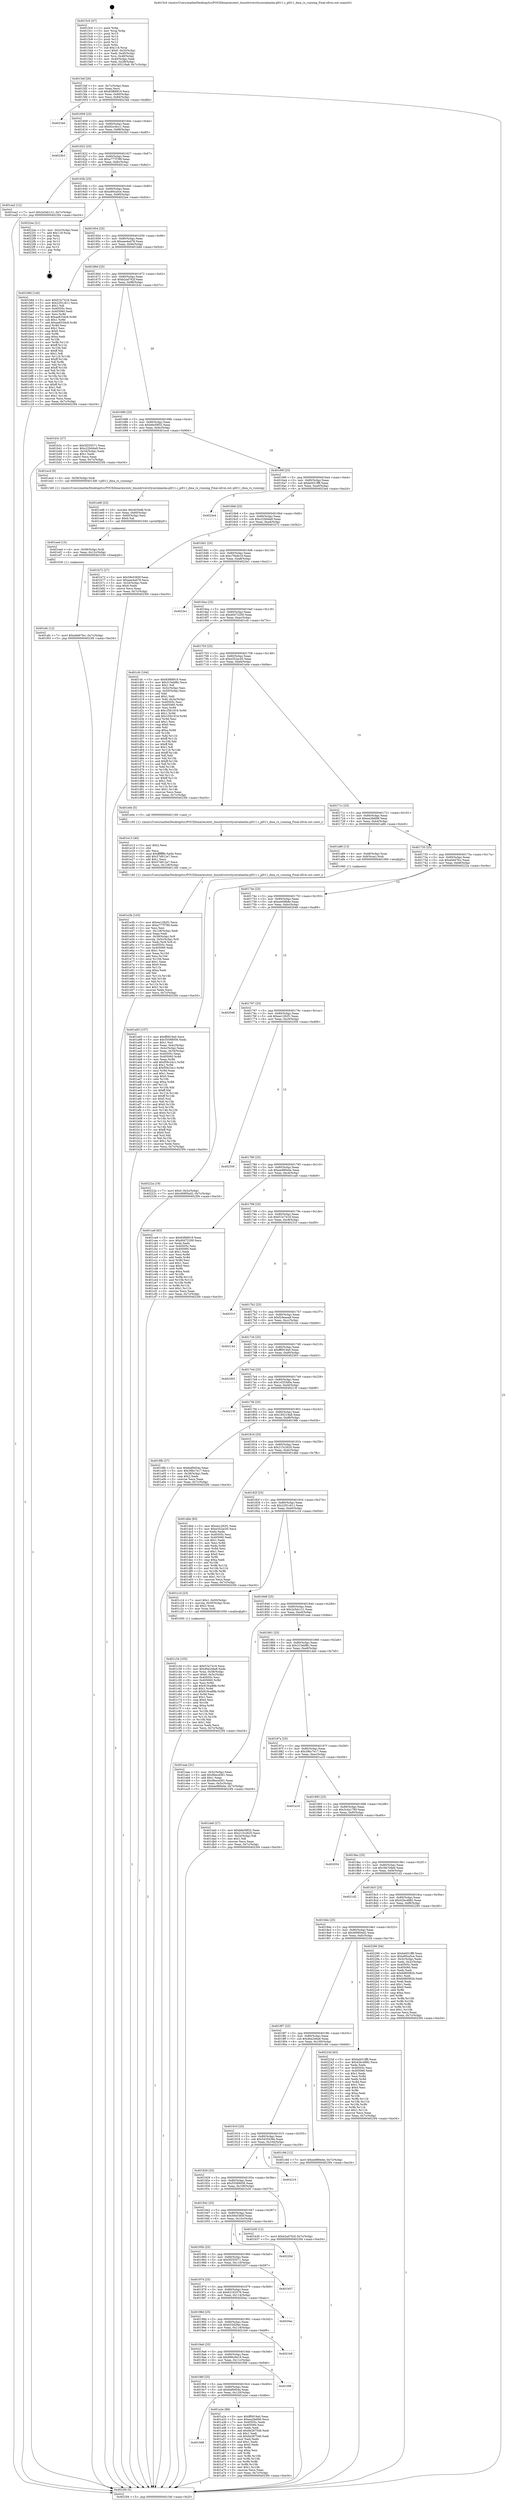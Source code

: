 digraph "0x4015c0" {
  label = "0x4015c0 (/mnt/c/Users/mathe/Desktop/tcc/POCII/binaries/extr_linuxdriversttyserialamba-pl011.c_pl011_dma_rx_running_Final-ollvm.out::main(0))"
  labelloc = "t"
  node[shape=record]

  Entry [label="",width=0.3,height=0.3,shape=circle,fillcolor=black,style=filled]
  "0x4015ef" [label="{
     0x4015ef [26]\l
     | [instrs]\l
     &nbsp;&nbsp;0x4015ef \<+3\>: mov -0x7c(%rbp),%eax\l
     &nbsp;&nbsp;0x4015f2 \<+2\>: mov %eax,%ecx\l
     &nbsp;&nbsp;0x4015f4 \<+6\>: sub $0x83f68919,%ecx\l
     &nbsp;&nbsp;0x4015fa \<+3\>: mov %eax,-0x80(%rbp)\l
     &nbsp;&nbsp;0x4015fd \<+6\>: mov %ecx,-0x84(%rbp)\l
     &nbsp;&nbsp;0x401603 \<+6\>: je 000000000040234d \<main+0xd8d\>\l
  }"]
  "0x40234d" [label="{
     0x40234d\l
  }", style=dashed]
  "0x401609" [label="{
     0x401609 [25]\l
     | [instrs]\l
     &nbsp;&nbsp;0x401609 \<+5\>: jmp 000000000040160e \<main+0x4e\>\l
     &nbsp;&nbsp;0x40160e \<+3\>: mov -0x80(%rbp),%eax\l
     &nbsp;&nbsp;0x401611 \<+5\>: sub $0x92cc6cc1,%eax\l
     &nbsp;&nbsp;0x401616 \<+6\>: mov %eax,-0x88(%rbp)\l
     &nbsp;&nbsp;0x40161c \<+6\>: je 00000000004023b3 \<main+0xdf3\>\l
  }"]
  Exit [label="",width=0.3,height=0.3,shape=circle,fillcolor=black,style=filled,peripheries=2]
  "0x4023b3" [label="{
     0x4023b3\l
  }", style=dashed]
  "0x401622" [label="{
     0x401622 [25]\l
     | [instrs]\l
     &nbsp;&nbsp;0x401622 \<+5\>: jmp 0000000000401627 \<main+0x67\>\l
     &nbsp;&nbsp;0x401627 \<+3\>: mov -0x80(%rbp),%eax\l
     &nbsp;&nbsp;0x40162a \<+5\>: sub $0xa777f789,%eax\l
     &nbsp;&nbsp;0x40162f \<+6\>: mov %eax,-0x8c(%rbp)\l
     &nbsp;&nbsp;0x401635 \<+6\>: je 0000000000401ea2 \<main+0x8e2\>\l
  }"]
  "0x401efc" [label="{
     0x401efc [12]\l
     | [instrs]\l
     &nbsp;&nbsp;0x401efc \<+7\>: movl $0xebb67fcc,-0x7c(%rbp)\l
     &nbsp;&nbsp;0x401f03 \<+5\>: jmp 00000000004023f4 \<main+0xe34\>\l
  }"]
  "0x401ea2" [label="{
     0x401ea2 [12]\l
     | [instrs]\l
     &nbsp;&nbsp;0x401ea2 \<+7\>: movl $0x2e5dc121,-0x7c(%rbp)\l
     &nbsp;&nbsp;0x401ea9 \<+5\>: jmp 00000000004023f4 \<main+0xe34\>\l
  }"]
  "0x40163b" [label="{
     0x40163b [25]\l
     | [instrs]\l
     &nbsp;&nbsp;0x40163b \<+5\>: jmp 0000000000401640 \<main+0x80\>\l
     &nbsp;&nbsp;0x401640 \<+3\>: mov -0x80(%rbp),%eax\l
     &nbsp;&nbsp;0x401643 \<+5\>: sub $0xa90ca5ce,%eax\l
     &nbsp;&nbsp;0x401648 \<+6\>: mov %eax,-0x90(%rbp)\l
     &nbsp;&nbsp;0x40164e \<+6\>: je 00000000004022ee \<main+0xd2e\>\l
  }"]
  "0x401eed" [label="{
     0x401eed [15]\l
     | [instrs]\l
     &nbsp;&nbsp;0x401eed \<+4\>: mov -0x58(%rbp),%rdi\l
     &nbsp;&nbsp;0x401ef1 \<+6\>: mov %eax,-0x12c(%rbp)\l
     &nbsp;&nbsp;0x401ef7 \<+5\>: call 0000000000401030 \<free@plt\>\l
     | [calls]\l
     &nbsp;&nbsp;0x401030 \{1\} (unknown)\l
  }"]
  "0x4022ee" [label="{
     0x4022ee [21]\l
     | [instrs]\l
     &nbsp;&nbsp;0x4022ee \<+3\>: mov -0x2c(%rbp),%eax\l
     &nbsp;&nbsp;0x4022f1 \<+7\>: add $0x118,%rsp\l
     &nbsp;&nbsp;0x4022f8 \<+1\>: pop %rbx\l
     &nbsp;&nbsp;0x4022f9 \<+2\>: pop %r12\l
     &nbsp;&nbsp;0x4022fb \<+2\>: pop %r13\l
     &nbsp;&nbsp;0x4022fd \<+2\>: pop %r14\l
     &nbsp;&nbsp;0x4022ff \<+2\>: pop %r15\l
     &nbsp;&nbsp;0x402301 \<+1\>: pop %rbp\l
     &nbsp;&nbsp;0x402302 \<+1\>: ret\l
  }"]
  "0x401654" [label="{
     0x401654 [25]\l
     | [instrs]\l
     &nbsp;&nbsp;0x401654 \<+5\>: jmp 0000000000401659 \<main+0x99\>\l
     &nbsp;&nbsp;0x401659 \<+3\>: mov -0x80(%rbp),%eax\l
     &nbsp;&nbsp;0x40165c \<+5\>: sub $0xaee4ed78,%eax\l
     &nbsp;&nbsp;0x401661 \<+6\>: mov %eax,-0x94(%rbp)\l
     &nbsp;&nbsp;0x401667 \<+6\>: je 0000000000401b8d \<main+0x5cd\>\l
  }"]
  "0x401ed6" [label="{
     0x401ed6 [23]\l
     | [instrs]\l
     &nbsp;&nbsp;0x401ed6 \<+10\>: movabs $0x4030d6,%rdi\l
     &nbsp;&nbsp;0x401ee0 \<+3\>: mov %eax,-0x60(%rbp)\l
     &nbsp;&nbsp;0x401ee3 \<+3\>: mov -0x60(%rbp),%esi\l
     &nbsp;&nbsp;0x401ee6 \<+2\>: mov $0x0,%al\l
     &nbsp;&nbsp;0x401ee8 \<+5\>: call 0000000000401040 \<printf@plt\>\l
     | [calls]\l
     &nbsp;&nbsp;0x401040 \{1\} (unknown)\l
  }"]
  "0x401b8d" [label="{
     0x401b8d [144]\l
     | [instrs]\l
     &nbsp;&nbsp;0x401b8d \<+5\>: mov $0xf15c7418,%eax\l
     &nbsp;&nbsp;0x401b92 \<+5\>: mov $0x2291c611,%ecx\l
     &nbsp;&nbsp;0x401b97 \<+2\>: mov $0x1,%dl\l
     &nbsp;&nbsp;0x401b99 \<+7\>: mov 0x40505c,%esi\l
     &nbsp;&nbsp;0x401ba0 \<+7\>: mov 0x405060,%edi\l
     &nbsp;&nbsp;0x401ba7 \<+3\>: mov %esi,%r8d\l
     &nbsp;&nbsp;0x401baa \<+7\>: sub $0xae833dc8,%r8d\l
     &nbsp;&nbsp;0x401bb1 \<+4\>: sub $0x1,%r8d\l
     &nbsp;&nbsp;0x401bb5 \<+7\>: add $0xae833dc8,%r8d\l
     &nbsp;&nbsp;0x401bbc \<+4\>: imul %r8d,%esi\l
     &nbsp;&nbsp;0x401bc0 \<+3\>: and $0x1,%esi\l
     &nbsp;&nbsp;0x401bc3 \<+3\>: cmp $0x0,%esi\l
     &nbsp;&nbsp;0x401bc6 \<+4\>: sete %r9b\l
     &nbsp;&nbsp;0x401bca \<+3\>: cmp $0xa,%edi\l
     &nbsp;&nbsp;0x401bcd \<+4\>: setl %r10b\l
     &nbsp;&nbsp;0x401bd1 \<+3\>: mov %r9b,%r11b\l
     &nbsp;&nbsp;0x401bd4 \<+4\>: xor $0xff,%r11b\l
     &nbsp;&nbsp;0x401bd8 \<+3\>: mov %r10b,%bl\l
     &nbsp;&nbsp;0x401bdb \<+3\>: xor $0xff,%bl\l
     &nbsp;&nbsp;0x401bde \<+3\>: xor $0x1,%dl\l
     &nbsp;&nbsp;0x401be1 \<+3\>: mov %r11b,%r14b\l
     &nbsp;&nbsp;0x401be4 \<+4\>: and $0xff,%r14b\l
     &nbsp;&nbsp;0x401be8 \<+3\>: and %dl,%r9b\l
     &nbsp;&nbsp;0x401beb \<+3\>: mov %bl,%r15b\l
     &nbsp;&nbsp;0x401bee \<+4\>: and $0xff,%r15b\l
     &nbsp;&nbsp;0x401bf2 \<+3\>: and %dl,%r10b\l
     &nbsp;&nbsp;0x401bf5 \<+3\>: or %r9b,%r14b\l
     &nbsp;&nbsp;0x401bf8 \<+3\>: or %r10b,%r15b\l
     &nbsp;&nbsp;0x401bfb \<+3\>: xor %r15b,%r14b\l
     &nbsp;&nbsp;0x401bfe \<+3\>: or %bl,%r11b\l
     &nbsp;&nbsp;0x401c01 \<+4\>: xor $0xff,%r11b\l
     &nbsp;&nbsp;0x401c05 \<+3\>: or $0x1,%dl\l
     &nbsp;&nbsp;0x401c08 \<+3\>: and %dl,%r11b\l
     &nbsp;&nbsp;0x401c0b \<+3\>: or %r11b,%r14b\l
     &nbsp;&nbsp;0x401c0e \<+4\>: test $0x1,%r14b\l
     &nbsp;&nbsp;0x401c12 \<+3\>: cmovne %ecx,%eax\l
     &nbsp;&nbsp;0x401c15 \<+3\>: mov %eax,-0x7c(%rbp)\l
     &nbsp;&nbsp;0x401c18 \<+5\>: jmp 00000000004023f4 \<main+0xe34\>\l
  }"]
  "0x40166d" [label="{
     0x40166d [25]\l
     | [instrs]\l
     &nbsp;&nbsp;0x40166d \<+5\>: jmp 0000000000401672 \<main+0xb2\>\l
     &nbsp;&nbsp;0x401672 \<+3\>: mov -0x80(%rbp),%eax\l
     &nbsp;&nbsp;0x401675 \<+5\>: sub $0xb2ad762f,%eax\l
     &nbsp;&nbsp;0x40167a \<+6\>: mov %eax,-0x98(%rbp)\l
     &nbsp;&nbsp;0x401680 \<+6\>: je 0000000000401b3c \<main+0x57c\>\l
  }"]
  "0x401e3b" [label="{
     0x401e3b [103]\l
     | [instrs]\l
     &nbsp;&nbsp;0x401e3b \<+5\>: mov $0xee1282f1,%ecx\l
     &nbsp;&nbsp;0x401e40 \<+5\>: mov $0xa777f789,%edx\l
     &nbsp;&nbsp;0x401e45 \<+2\>: xor %esi,%esi\l
     &nbsp;&nbsp;0x401e47 \<+6\>: mov -0x128(%rbp),%edi\l
     &nbsp;&nbsp;0x401e4d \<+3\>: imul %eax,%edi\l
     &nbsp;&nbsp;0x401e50 \<+4\>: mov -0x58(%rbp),%r8\l
     &nbsp;&nbsp;0x401e54 \<+4\>: movslq -0x5c(%rbp),%r9\l
     &nbsp;&nbsp;0x401e58 \<+4\>: mov %edi,(%r8,%r9,4)\l
     &nbsp;&nbsp;0x401e5c \<+7\>: mov 0x40505c,%eax\l
     &nbsp;&nbsp;0x401e63 \<+7\>: mov 0x405060,%edi\l
     &nbsp;&nbsp;0x401e6a \<+3\>: sub $0x1,%esi\l
     &nbsp;&nbsp;0x401e6d \<+3\>: mov %eax,%r10d\l
     &nbsp;&nbsp;0x401e70 \<+3\>: add %esi,%r10d\l
     &nbsp;&nbsp;0x401e73 \<+4\>: imul %r10d,%eax\l
     &nbsp;&nbsp;0x401e77 \<+3\>: and $0x1,%eax\l
     &nbsp;&nbsp;0x401e7a \<+3\>: cmp $0x0,%eax\l
     &nbsp;&nbsp;0x401e7d \<+4\>: sete %r11b\l
     &nbsp;&nbsp;0x401e81 \<+3\>: cmp $0xa,%edi\l
     &nbsp;&nbsp;0x401e84 \<+3\>: setl %bl\l
     &nbsp;&nbsp;0x401e87 \<+3\>: mov %r11b,%r14b\l
     &nbsp;&nbsp;0x401e8a \<+3\>: and %bl,%r14b\l
     &nbsp;&nbsp;0x401e8d \<+3\>: xor %bl,%r11b\l
     &nbsp;&nbsp;0x401e90 \<+3\>: or %r11b,%r14b\l
     &nbsp;&nbsp;0x401e93 \<+4\>: test $0x1,%r14b\l
     &nbsp;&nbsp;0x401e97 \<+3\>: cmovne %edx,%ecx\l
     &nbsp;&nbsp;0x401e9a \<+3\>: mov %ecx,-0x7c(%rbp)\l
     &nbsp;&nbsp;0x401e9d \<+5\>: jmp 00000000004023f4 \<main+0xe34\>\l
  }"]
  "0x401b3c" [label="{
     0x401b3c [27]\l
     | [instrs]\l
     &nbsp;&nbsp;0x401b3c \<+5\>: mov $0x5f255571,%eax\l
     &nbsp;&nbsp;0x401b41 \<+5\>: mov $0xc22b0da9,%ecx\l
     &nbsp;&nbsp;0x401b46 \<+3\>: mov -0x34(%rbp),%edx\l
     &nbsp;&nbsp;0x401b49 \<+3\>: cmp $0x1,%edx\l
     &nbsp;&nbsp;0x401b4c \<+3\>: cmovl %ecx,%eax\l
     &nbsp;&nbsp;0x401b4f \<+3\>: mov %eax,-0x7c(%rbp)\l
     &nbsp;&nbsp;0x401b52 \<+5\>: jmp 00000000004023f4 \<main+0xe34\>\l
  }"]
  "0x401686" [label="{
     0x401686 [25]\l
     | [instrs]\l
     &nbsp;&nbsp;0x401686 \<+5\>: jmp 000000000040168b \<main+0xcb\>\l
     &nbsp;&nbsp;0x40168b \<+3\>: mov -0x80(%rbp),%eax\l
     &nbsp;&nbsp;0x40168e \<+5\>: sub $0xb6e59f32,%eax\l
     &nbsp;&nbsp;0x401693 \<+6\>: mov %eax,-0x9c(%rbp)\l
     &nbsp;&nbsp;0x401699 \<+6\>: je 0000000000401ecd \<main+0x90d\>\l
  }"]
  "0x401e13" [label="{
     0x401e13 [40]\l
     | [instrs]\l
     &nbsp;&nbsp;0x401e13 \<+5\>: mov $0x2,%ecx\l
     &nbsp;&nbsp;0x401e18 \<+1\>: cltd\l
     &nbsp;&nbsp;0x401e19 \<+2\>: idiv %ecx\l
     &nbsp;&nbsp;0x401e1b \<+6\>: imul $0xfffffffe,%edx,%ecx\l
     &nbsp;&nbsp;0x401e21 \<+6\>: add $0x57d912e7,%ecx\l
     &nbsp;&nbsp;0x401e27 \<+3\>: add $0x1,%ecx\l
     &nbsp;&nbsp;0x401e2a \<+6\>: sub $0x57d912e7,%ecx\l
     &nbsp;&nbsp;0x401e30 \<+6\>: mov %ecx,-0x128(%rbp)\l
     &nbsp;&nbsp;0x401e36 \<+5\>: call 0000000000401160 \<next_i\>\l
     | [calls]\l
     &nbsp;&nbsp;0x401160 \{1\} (/mnt/c/Users/mathe/Desktop/tcc/POCII/binaries/extr_linuxdriversttyserialamba-pl011.c_pl011_dma_rx_running_Final-ollvm.out::next_i)\l
  }"]
  "0x401ecd" [label="{
     0x401ecd [9]\l
     | [instrs]\l
     &nbsp;&nbsp;0x401ecd \<+4\>: mov -0x58(%rbp),%rdi\l
     &nbsp;&nbsp;0x401ed1 \<+5\>: call 00000000004013d0 \<pl011_dma_rx_running\>\l
     | [calls]\l
     &nbsp;&nbsp;0x4013d0 \{1\} (/mnt/c/Users/mathe/Desktop/tcc/POCII/binaries/extr_linuxdriversttyserialamba-pl011.c_pl011_dma_rx_running_Final-ollvm.out::pl011_dma_rx_running)\l
  }"]
  "0x40169f" [label="{
     0x40169f [25]\l
     | [instrs]\l
     &nbsp;&nbsp;0x40169f \<+5\>: jmp 00000000004016a4 \<main+0xe4\>\l
     &nbsp;&nbsp;0x4016a4 \<+3\>: mov -0x80(%rbp),%eax\l
     &nbsp;&nbsp;0x4016a7 \<+5\>: sub $0xbd451ff8,%eax\l
     &nbsp;&nbsp;0x4016ac \<+6\>: mov %eax,-0xa0(%rbp)\l
     &nbsp;&nbsp;0x4016b2 \<+6\>: je 00000000004023ed \<main+0xe2d\>\l
  }"]
  "0x401c34" [label="{
     0x401c34 [105]\l
     | [instrs]\l
     &nbsp;&nbsp;0x401c34 \<+5\>: mov $0xf15c7418,%ecx\l
     &nbsp;&nbsp;0x401c39 \<+5\>: mov $0x46a246a8,%edx\l
     &nbsp;&nbsp;0x401c3e \<+4\>: mov %rax,-0x58(%rbp)\l
     &nbsp;&nbsp;0x401c42 \<+7\>: movl $0x0,-0x5c(%rbp)\l
     &nbsp;&nbsp;0x401c49 \<+7\>: mov 0x40505c,%esi\l
     &nbsp;&nbsp;0x401c50 \<+8\>: mov 0x405060,%r8d\l
     &nbsp;&nbsp;0x401c58 \<+3\>: mov %esi,%r9d\l
     &nbsp;&nbsp;0x401c5b \<+7\>: add $0x919ca88b,%r9d\l
     &nbsp;&nbsp;0x401c62 \<+4\>: sub $0x1,%r9d\l
     &nbsp;&nbsp;0x401c66 \<+7\>: sub $0x919ca88b,%r9d\l
     &nbsp;&nbsp;0x401c6d \<+4\>: imul %r9d,%esi\l
     &nbsp;&nbsp;0x401c71 \<+3\>: and $0x1,%esi\l
     &nbsp;&nbsp;0x401c74 \<+3\>: cmp $0x0,%esi\l
     &nbsp;&nbsp;0x401c77 \<+4\>: sete %r10b\l
     &nbsp;&nbsp;0x401c7b \<+4\>: cmp $0xa,%r8d\l
     &nbsp;&nbsp;0x401c7f \<+4\>: setl %r11b\l
     &nbsp;&nbsp;0x401c83 \<+3\>: mov %r10b,%bl\l
     &nbsp;&nbsp;0x401c86 \<+3\>: and %r11b,%bl\l
     &nbsp;&nbsp;0x401c89 \<+3\>: xor %r11b,%r10b\l
     &nbsp;&nbsp;0x401c8c \<+3\>: or %r10b,%bl\l
     &nbsp;&nbsp;0x401c8f \<+3\>: test $0x1,%bl\l
     &nbsp;&nbsp;0x401c92 \<+3\>: cmovne %edx,%ecx\l
     &nbsp;&nbsp;0x401c95 \<+3\>: mov %ecx,-0x7c(%rbp)\l
     &nbsp;&nbsp;0x401c98 \<+5\>: jmp 00000000004023f4 \<main+0xe34\>\l
  }"]
  "0x4023ed" [label="{
     0x4023ed\l
  }", style=dashed]
  "0x4016b8" [label="{
     0x4016b8 [25]\l
     | [instrs]\l
     &nbsp;&nbsp;0x4016b8 \<+5\>: jmp 00000000004016bd \<main+0xfd\>\l
     &nbsp;&nbsp;0x4016bd \<+3\>: mov -0x80(%rbp),%eax\l
     &nbsp;&nbsp;0x4016c0 \<+5\>: sub $0xc22b0da9,%eax\l
     &nbsp;&nbsp;0x4016c5 \<+6\>: mov %eax,-0xa4(%rbp)\l
     &nbsp;&nbsp;0x4016cb \<+6\>: je 0000000000401b72 \<main+0x5b2\>\l
  }"]
  "0x401a93" [label="{
     0x401a93 [157]\l
     | [instrs]\l
     &nbsp;&nbsp;0x401a93 \<+5\>: mov $0xff0919a0,%ecx\l
     &nbsp;&nbsp;0x401a98 \<+5\>: mov $0x55589056,%edx\l
     &nbsp;&nbsp;0x401a9d \<+3\>: mov $0x1,%sil\l
     &nbsp;&nbsp;0x401aa0 \<+3\>: mov %eax,-0x4c(%rbp)\l
     &nbsp;&nbsp;0x401aa3 \<+3\>: mov -0x4c(%rbp),%eax\l
     &nbsp;&nbsp;0x401aa6 \<+3\>: mov %eax,-0x34(%rbp)\l
     &nbsp;&nbsp;0x401aa9 \<+7\>: mov 0x40505c,%eax\l
     &nbsp;&nbsp;0x401ab0 \<+8\>: mov 0x405060,%r8d\l
     &nbsp;&nbsp;0x401ab8 \<+3\>: mov %eax,%r9d\l
     &nbsp;&nbsp;0x401abb \<+7\>: add $0xf59c24c1,%r9d\l
     &nbsp;&nbsp;0x401ac2 \<+4\>: sub $0x1,%r9d\l
     &nbsp;&nbsp;0x401ac6 \<+7\>: sub $0xf59c24c1,%r9d\l
     &nbsp;&nbsp;0x401acd \<+4\>: imul %r9d,%eax\l
     &nbsp;&nbsp;0x401ad1 \<+3\>: and $0x1,%eax\l
     &nbsp;&nbsp;0x401ad4 \<+3\>: cmp $0x0,%eax\l
     &nbsp;&nbsp;0x401ad7 \<+4\>: sete %r10b\l
     &nbsp;&nbsp;0x401adb \<+4\>: cmp $0xa,%r8d\l
     &nbsp;&nbsp;0x401adf \<+4\>: setl %r11b\l
     &nbsp;&nbsp;0x401ae3 \<+3\>: mov %r10b,%bl\l
     &nbsp;&nbsp;0x401ae6 \<+3\>: xor $0xff,%bl\l
     &nbsp;&nbsp;0x401ae9 \<+3\>: mov %r11b,%r14b\l
     &nbsp;&nbsp;0x401aec \<+4\>: xor $0xff,%r14b\l
     &nbsp;&nbsp;0x401af0 \<+4\>: xor $0x0,%sil\l
     &nbsp;&nbsp;0x401af4 \<+3\>: mov %bl,%r15b\l
     &nbsp;&nbsp;0x401af7 \<+4\>: and $0x0,%r15b\l
     &nbsp;&nbsp;0x401afb \<+3\>: and %sil,%r10b\l
     &nbsp;&nbsp;0x401afe \<+3\>: mov %r14b,%r12b\l
     &nbsp;&nbsp;0x401b01 \<+4\>: and $0x0,%r12b\l
     &nbsp;&nbsp;0x401b05 \<+3\>: and %sil,%r11b\l
     &nbsp;&nbsp;0x401b08 \<+3\>: or %r10b,%r15b\l
     &nbsp;&nbsp;0x401b0b \<+3\>: or %r11b,%r12b\l
     &nbsp;&nbsp;0x401b0e \<+3\>: xor %r12b,%r15b\l
     &nbsp;&nbsp;0x401b11 \<+3\>: or %r14b,%bl\l
     &nbsp;&nbsp;0x401b14 \<+3\>: xor $0xff,%bl\l
     &nbsp;&nbsp;0x401b17 \<+4\>: or $0x0,%sil\l
     &nbsp;&nbsp;0x401b1b \<+3\>: and %sil,%bl\l
     &nbsp;&nbsp;0x401b1e \<+3\>: or %bl,%r15b\l
     &nbsp;&nbsp;0x401b21 \<+4\>: test $0x1,%r15b\l
     &nbsp;&nbsp;0x401b25 \<+3\>: cmovne %edx,%ecx\l
     &nbsp;&nbsp;0x401b28 \<+3\>: mov %ecx,-0x7c(%rbp)\l
     &nbsp;&nbsp;0x401b2b \<+5\>: jmp 00000000004023f4 \<main+0xe34\>\l
  }"]
  "0x401b72" [label="{
     0x401b72 [27]\l
     | [instrs]\l
     &nbsp;&nbsp;0x401b72 \<+5\>: mov $0x59e5365f,%eax\l
     &nbsp;&nbsp;0x401b77 \<+5\>: mov $0xaee4ed78,%ecx\l
     &nbsp;&nbsp;0x401b7c \<+3\>: mov -0x34(%rbp),%edx\l
     &nbsp;&nbsp;0x401b7f \<+3\>: cmp $0x0,%edx\l
     &nbsp;&nbsp;0x401b82 \<+3\>: cmove %ecx,%eax\l
     &nbsp;&nbsp;0x401b85 \<+3\>: mov %eax,-0x7c(%rbp)\l
     &nbsp;&nbsp;0x401b88 \<+5\>: jmp 00000000004023f4 \<main+0xe34\>\l
  }"]
  "0x4016d1" [label="{
     0x4016d1 [25]\l
     | [instrs]\l
     &nbsp;&nbsp;0x4016d1 \<+5\>: jmp 00000000004016d6 \<main+0x116\>\l
     &nbsp;&nbsp;0x4016d6 \<+3\>: mov -0x80(%rbp),%eax\l
     &nbsp;&nbsp;0x4016d9 \<+5\>: sub $0xc7f44b19,%eax\l
     &nbsp;&nbsp;0x4016de \<+6\>: mov %eax,-0xa8(%rbp)\l
     &nbsp;&nbsp;0x4016e4 \<+6\>: je 00000000004023e1 \<main+0xe21\>\l
  }"]
  "0x4019d8" [label="{
     0x4019d8\l
  }", style=dashed]
  "0x4023e1" [label="{
     0x4023e1\l
  }", style=dashed]
  "0x4016ea" [label="{
     0x4016ea [25]\l
     | [instrs]\l
     &nbsp;&nbsp;0x4016ea \<+5\>: jmp 00000000004016ef \<main+0x12f\>\l
     &nbsp;&nbsp;0x4016ef \<+3\>: mov -0x80(%rbp),%eax\l
     &nbsp;&nbsp;0x4016f2 \<+5\>: sub $0xd0d72200,%eax\l
     &nbsp;&nbsp;0x4016f7 \<+6\>: mov %eax,-0xac(%rbp)\l
     &nbsp;&nbsp;0x4016fd \<+6\>: je 0000000000401cfc \<main+0x73c\>\l
  }"]
  "0x401a2e" [label="{
     0x401a2e [88]\l
     | [instrs]\l
     &nbsp;&nbsp;0x401a2e \<+5\>: mov $0xff0919a0,%eax\l
     &nbsp;&nbsp;0x401a33 \<+5\>: mov $0xea2fe698,%ecx\l
     &nbsp;&nbsp;0x401a38 \<+7\>: mov 0x40505c,%edx\l
     &nbsp;&nbsp;0x401a3f \<+7\>: mov 0x405060,%esi\l
     &nbsp;&nbsp;0x401a46 \<+2\>: mov %edx,%edi\l
     &nbsp;&nbsp;0x401a48 \<+6\>: add $0x6e287546,%edi\l
     &nbsp;&nbsp;0x401a4e \<+3\>: sub $0x1,%edi\l
     &nbsp;&nbsp;0x401a51 \<+6\>: sub $0x6e287546,%edi\l
     &nbsp;&nbsp;0x401a57 \<+3\>: imul %edi,%edx\l
     &nbsp;&nbsp;0x401a5a \<+3\>: and $0x1,%edx\l
     &nbsp;&nbsp;0x401a5d \<+3\>: cmp $0x0,%edx\l
     &nbsp;&nbsp;0x401a60 \<+4\>: sete %r8b\l
     &nbsp;&nbsp;0x401a64 \<+3\>: cmp $0xa,%esi\l
     &nbsp;&nbsp;0x401a67 \<+4\>: setl %r9b\l
     &nbsp;&nbsp;0x401a6b \<+3\>: mov %r8b,%r10b\l
     &nbsp;&nbsp;0x401a6e \<+3\>: and %r9b,%r10b\l
     &nbsp;&nbsp;0x401a71 \<+3\>: xor %r9b,%r8b\l
     &nbsp;&nbsp;0x401a74 \<+3\>: or %r8b,%r10b\l
     &nbsp;&nbsp;0x401a77 \<+4\>: test $0x1,%r10b\l
     &nbsp;&nbsp;0x401a7b \<+3\>: cmovne %ecx,%eax\l
     &nbsp;&nbsp;0x401a7e \<+3\>: mov %eax,-0x7c(%rbp)\l
     &nbsp;&nbsp;0x401a81 \<+5\>: jmp 00000000004023f4 \<main+0xe34\>\l
  }"]
  "0x401cfc" [label="{
     0x401cfc [164]\l
     | [instrs]\l
     &nbsp;&nbsp;0x401cfc \<+5\>: mov $0x83f68919,%eax\l
     &nbsp;&nbsp;0x401d01 \<+5\>: mov $0x315ebf8c,%ecx\l
     &nbsp;&nbsp;0x401d06 \<+2\>: mov $0x1,%dl\l
     &nbsp;&nbsp;0x401d08 \<+3\>: mov -0x5c(%rbp),%esi\l
     &nbsp;&nbsp;0x401d0b \<+3\>: cmp -0x50(%rbp),%esi\l
     &nbsp;&nbsp;0x401d0e \<+4\>: setl %dil\l
     &nbsp;&nbsp;0x401d12 \<+4\>: and $0x1,%dil\l
     &nbsp;&nbsp;0x401d16 \<+4\>: mov %dil,-0x2e(%rbp)\l
     &nbsp;&nbsp;0x401d1a \<+7\>: mov 0x40505c,%esi\l
     &nbsp;&nbsp;0x401d21 \<+8\>: mov 0x405060,%r8d\l
     &nbsp;&nbsp;0x401d29 \<+3\>: mov %esi,%r9d\l
     &nbsp;&nbsp;0x401d2c \<+7\>: sub $0x1f3b1919,%r9d\l
     &nbsp;&nbsp;0x401d33 \<+4\>: sub $0x1,%r9d\l
     &nbsp;&nbsp;0x401d37 \<+7\>: add $0x1f3b1919,%r9d\l
     &nbsp;&nbsp;0x401d3e \<+4\>: imul %r9d,%esi\l
     &nbsp;&nbsp;0x401d42 \<+3\>: and $0x1,%esi\l
     &nbsp;&nbsp;0x401d45 \<+3\>: cmp $0x0,%esi\l
     &nbsp;&nbsp;0x401d48 \<+4\>: sete %dil\l
     &nbsp;&nbsp;0x401d4c \<+4\>: cmp $0xa,%r8d\l
     &nbsp;&nbsp;0x401d50 \<+4\>: setl %r10b\l
     &nbsp;&nbsp;0x401d54 \<+3\>: mov %dil,%r11b\l
     &nbsp;&nbsp;0x401d57 \<+4\>: xor $0xff,%r11b\l
     &nbsp;&nbsp;0x401d5b \<+3\>: mov %r10b,%bl\l
     &nbsp;&nbsp;0x401d5e \<+3\>: xor $0xff,%bl\l
     &nbsp;&nbsp;0x401d61 \<+3\>: xor $0x1,%dl\l
     &nbsp;&nbsp;0x401d64 \<+3\>: mov %r11b,%r14b\l
     &nbsp;&nbsp;0x401d67 \<+4\>: and $0xff,%r14b\l
     &nbsp;&nbsp;0x401d6b \<+3\>: and %dl,%dil\l
     &nbsp;&nbsp;0x401d6e \<+3\>: mov %bl,%r15b\l
     &nbsp;&nbsp;0x401d71 \<+4\>: and $0xff,%r15b\l
     &nbsp;&nbsp;0x401d75 \<+3\>: and %dl,%r10b\l
     &nbsp;&nbsp;0x401d78 \<+3\>: or %dil,%r14b\l
     &nbsp;&nbsp;0x401d7b \<+3\>: or %r10b,%r15b\l
     &nbsp;&nbsp;0x401d7e \<+3\>: xor %r15b,%r14b\l
     &nbsp;&nbsp;0x401d81 \<+3\>: or %bl,%r11b\l
     &nbsp;&nbsp;0x401d84 \<+4\>: xor $0xff,%r11b\l
     &nbsp;&nbsp;0x401d88 \<+3\>: or $0x1,%dl\l
     &nbsp;&nbsp;0x401d8b \<+3\>: and %dl,%r11b\l
     &nbsp;&nbsp;0x401d8e \<+3\>: or %r11b,%r14b\l
     &nbsp;&nbsp;0x401d91 \<+4\>: test $0x1,%r14b\l
     &nbsp;&nbsp;0x401d95 \<+3\>: cmovne %ecx,%eax\l
     &nbsp;&nbsp;0x401d98 \<+3\>: mov %eax,-0x7c(%rbp)\l
     &nbsp;&nbsp;0x401d9b \<+5\>: jmp 00000000004023f4 \<main+0xe34\>\l
  }"]
  "0x401703" [label="{
     0x401703 [25]\l
     | [instrs]\l
     &nbsp;&nbsp;0x401703 \<+5\>: jmp 0000000000401708 \<main+0x148\>\l
     &nbsp;&nbsp;0x401708 \<+3\>: mov -0x80(%rbp),%eax\l
     &nbsp;&nbsp;0x40170b \<+5\>: sub $0xe352ac45,%eax\l
     &nbsp;&nbsp;0x401710 \<+6\>: mov %eax,-0xb0(%rbp)\l
     &nbsp;&nbsp;0x401716 \<+6\>: je 0000000000401e0e \<main+0x84e\>\l
  }"]
  "0x4019bf" [label="{
     0x4019bf [25]\l
     | [instrs]\l
     &nbsp;&nbsp;0x4019bf \<+5\>: jmp 00000000004019c4 \<main+0x404\>\l
     &nbsp;&nbsp;0x4019c4 \<+3\>: mov -0x80(%rbp),%eax\l
     &nbsp;&nbsp;0x4019c7 \<+5\>: sub $0x6af0d54a,%eax\l
     &nbsp;&nbsp;0x4019cc \<+6\>: mov %eax,-0x120(%rbp)\l
     &nbsp;&nbsp;0x4019d2 \<+6\>: je 0000000000401a2e \<main+0x46e\>\l
  }"]
  "0x401e0e" [label="{
     0x401e0e [5]\l
     | [instrs]\l
     &nbsp;&nbsp;0x401e0e \<+5\>: call 0000000000401160 \<next_i\>\l
     | [calls]\l
     &nbsp;&nbsp;0x401160 \{1\} (/mnt/c/Users/mathe/Desktop/tcc/POCII/binaries/extr_linuxdriversttyserialamba-pl011.c_pl011_dma_rx_running_Final-ollvm.out::next_i)\l
  }"]
  "0x40171c" [label="{
     0x40171c [25]\l
     | [instrs]\l
     &nbsp;&nbsp;0x40171c \<+5\>: jmp 0000000000401721 \<main+0x161\>\l
     &nbsp;&nbsp;0x401721 \<+3\>: mov -0x80(%rbp),%eax\l
     &nbsp;&nbsp;0x401724 \<+5\>: sub $0xea2fe698,%eax\l
     &nbsp;&nbsp;0x401729 \<+6\>: mov %eax,-0xb4(%rbp)\l
     &nbsp;&nbsp;0x40172f \<+6\>: je 0000000000401a86 \<main+0x4c6\>\l
  }"]
  "0x401f08" [label="{
     0x401f08\l
  }", style=dashed]
  "0x401a86" [label="{
     0x401a86 [13]\l
     | [instrs]\l
     &nbsp;&nbsp;0x401a86 \<+4\>: mov -0x48(%rbp),%rax\l
     &nbsp;&nbsp;0x401a8a \<+4\>: mov 0x8(%rax),%rdi\l
     &nbsp;&nbsp;0x401a8e \<+5\>: call 0000000000401060 \<atoi@plt\>\l
     | [calls]\l
     &nbsp;&nbsp;0x401060 \{1\} (unknown)\l
  }"]
  "0x401735" [label="{
     0x401735 [25]\l
     | [instrs]\l
     &nbsp;&nbsp;0x401735 \<+5\>: jmp 000000000040173a \<main+0x17a\>\l
     &nbsp;&nbsp;0x40173a \<+3\>: mov -0x80(%rbp),%eax\l
     &nbsp;&nbsp;0x40173d \<+5\>: sub $0xebb67fcc,%eax\l
     &nbsp;&nbsp;0x401742 \<+6\>: mov %eax,-0xb8(%rbp)\l
     &nbsp;&nbsp;0x401748 \<+6\>: je 000000000040222a \<main+0xc6a\>\l
  }"]
  "0x4019a6" [label="{
     0x4019a6 [25]\l
     | [instrs]\l
     &nbsp;&nbsp;0x4019a6 \<+5\>: jmp 00000000004019ab \<main+0x3eb\>\l
     &nbsp;&nbsp;0x4019ab \<+3\>: mov -0x80(%rbp),%eax\l
     &nbsp;&nbsp;0x4019ae \<+5\>: sub $0x696c9419,%eax\l
     &nbsp;&nbsp;0x4019b3 \<+6\>: mov %eax,-0x11c(%rbp)\l
     &nbsp;&nbsp;0x4019b9 \<+6\>: je 0000000000401f08 \<main+0x948\>\l
  }"]
  "0x40222a" [label="{
     0x40222a [19]\l
     | [instrs]\l
     &nbsp;&nbsp;0x40222a \<+7\>: movl $0x0,-0x3c(%rbp)\l
     &nbsp;&nbsp;0x402231 \<+7\>: movl $0x46995ed2,-0x7c(%rbp)\l
     &nbsp;&nbsp;0x402238 \<+5\>: jmp 00000000004023f4 \<main+0xe34\>\l
  }"]
  "0x40174e" [label="{
     0x40174e [25]\l
     | [instrs]\l
     &nbsp;&nbsp;0x40174e \<+5\>: jmp 0000000000401753 \<main+0x193\>\l
     &nbsp;&nbsp;0x401753 \<+3\>: mov -0x80(%rbp),%eax\l
     &nbsp;&nbsp;0x401756 \<+5\>: sub $0xee00fb8e,%eax\l
     &nbsp;&nbsp;0x40175b \<+6\>: mov %eax,-0xbc(%rbp)\l
     &nbsp;&nbsp;0x401761 \<+6\>: je 0000000000402048 \<main+0xa88\>\l
  }"]
  "0x4021b9" [label="{
     0x4021b9\l
  }", style=dashed]
  "0x402048" [label="{
     0x402048\l
  }", style=dashed]
  "0x401767" [label="{
     0x401767 [25]\l
     | [instrs]\l
     &nbsp;&nbsp;0x401767 \<+5\>: jmp 000000000040176c \<main+0x1ac\>\l
     &nbsp;&nbsp;0x40176c \<+3\>: mov -0x80(%rbp),%eax\l
     &nbsp;&nbsp;0x40176f \<+5\>: sub $0xee1282f1,%eax\l
     &nbsp;&nbsp;0x401774 \<+6\>: mov %eax,-0xc0(%rbp)\l
     &nbsp;&nbsp;0x40177a \<+6\>: je 0000000000402359 \<main+0xd99\>\l
  }"]
  "0x40198d" [label="{
     0x40198d [25]\l
     | [instrs]\l
     &nbsp;&nbsp;0x40198d \<+5\>: jmp 0000000000401992 \<main+0x3d2\>\l
     &nbsp;&nbsp;0x401992 \<+3\>: mov -0x80(%rbp),%eax\l
     &nbsp;&nbsp;0x401995 \<+5\>: sub $0x633d2fee,%eax\l
     &nbsp;&nbsp;0x40199a \<+6\>: mov %eax,-0x118(%rbp)\l
     &nbsp;&nbsp;0x4019a0 \<+6\>: je 00000000004021b9 \<main+0xbf9\>\l
  }"]
  "0x402359" [label="{
     0x402359\l
  }", style=dashed]
  "0x401780" [label="{
     0x401780 [25]\l
     | [instrs]\l
     &nbsp;&nbsp;0x401780 \<+5\>: jmp 0000000000401785 \<main+0x1c5\>\l
     &nbsp;&nbsp;0x401785 \<+3\>: mov -0x80(%rbp),%eax\l
     &nbsp;&nbsp;0x401788 \<+5\>: sub $0xee980e4e,%eax\l
     &nbsp;&nbsp;0x40178d \<+6\>: mov %eax,-0xc4(%rbp)\l
     &nbsp;&nbsp;0x401793 \<+6\>: je 0000000000401ca9 \<main+0x6e9\>\l
  }"]
  "0x4020ac" [label="{
     0x4020ac\l
  }", style=dashed]
  "0x401ca9" [label="{
     0x401ca9 [83]\l
     | [instrs]\l
     &nbsp;&nbsp;0x401ca9 \<+5\>: mov $0x83f68919,%eax\l
     &nbsp;&nbsp;0x401cae \<+5\>: mov $0xd0d72200,%ecx\l
     &nbsp;&nbsp;0x401cb3 \<+2\>: xor %edx,%edx\l
     &nbsp;&nbsp;0x401cb5 \<+7\>: mov 0x40505c,%esi\l
     &nbsp;&nbsp;0x401cbc \<+7\>: mov 0x405060,%edi\l
     &nbsp;&nbsp;0x401cc3 \<+3\>: sub $0x1,%edx\l
     &nbsp;&nbsp;0x401cc6 \<+3\>: mov %esi,%r8d\l
     &nbsp;&nbsp;0x401cc9 \<+3\>: add %edx,%r8d\l
     &nbsp;&nbsp;0x401ccc \<+4\>: imul %r8d,%esi\l
     &nbsp;&nbsp;0x401cd0 \<+3\>: and $0x1,%esi\l
     &nbsp;&nbsp;0x401cd3 \<+3\>: cmp $0x0,%esi\l
     &nbsp;&nbsp;0x401cd6 \<+4\>: sete %r9b\l
     &nbsp;&nbsp;0x401cda \<+3\>: cmp $0xa,%edi\l
     &nbsp;&nbsp;0x401cdd \<+4\>: setl %r10b\l
     &nbsp;&nbsp;0x401ce1 \<+3\>: mov %r9b,%r11b\l
     &nbsp;&nbsp;0x401ce4 \<+3\>: and %r10b,%r11b\l
     &nbsp;&nbsp;0x401ce7 \<+3\>: xor %r10b,%r9b\l
     &nbsp;&nbsp;0x401cea \<+3\>: or %r9b,%r11b\l
     &nbsp;&nbsp;0x401ced \<+4\>: test $0x1,%r11b\l
     &nbsp;&nbsp;0x401cf1 \<+3\>: cmovne %ecx,%eax\l
     &nbsp;&nbsp;0x401cf4 \<+3\>: mov %eax,-0x7c(%rbp)\l
     &nbsp;&nbsp;0x401cf7 \<+5\>: jmp 00000000004023f4 \<main+0xe34\>\l
  }"]
  "0x401799" [label="{
     0x401799 [25]\l
     | [instrs]\l
     &nbsp;&nbsp;0x401799 \<+5\>: jmp 000000000040179e \<main+0x1de\>\l
     &nbsp;&nbsp;0x40179e \<+3\>: mov -0x80(%rbp),%eax\l
     &nbsp;&nbsp;0x4017a1 \<+5\>: sub $0xf15c7418,%eax\l
     &nbsp;&nbsp;0x4017a6 \<+6\>: mov %eax,-0xc8(%rbp)\l
     &nbsp;&nbsp;0x4017ac \<+6\>: je 000000000040231f \<main+0xd5f\>\l
  }"]
  "0x401974" [label="{
     0x401974 [25]\l
     | [instrs]\l
     &nbsp;&nbsp;0x401974 \<+5\>: jmp 0000000000401979 \<main+0x3b9\>\l
     &nbsp;&nbsp;0x401979 \<+3\>: mov -0x80(%rbp),%eax\l
     &nbsp;&nbsp;0x40197c \<+5\>: sub $0x62162576,%eax\l
     &nbsp;&nbsp;0x401981 \<+6\>: mov %eax,-0x114(%rbp)\l
     &nbsp;&nbsp;0x401987 \<+6\>: je 00000000004020ac \<main+0xaec\>\l
  }"]
  "0x40231f" [label="{
     0x40231f\l
  }", style=dashed]
  "0x4017b2" [label="{
     0x4017b2 [25]\l
     | [instrs]\l
     &nbsp;&nbsp;0x4017b2 \<+5\>: jmp 00000000004017b7 \<main+0x1f7\>\l
     &nbsp;&nbsp;0x4017b7 \<+3\>: mov -0x80(%rbp),%eax\l
     &nbsp;&nbsp;0x4017ba \<+5\>: sub $0xf2deaea8,%eax\l
     &nbsp;&nbsp;0x4017bf \<+6\>: mov %eax,-0xcc(%rbp)\l
     &nbsp;&nbsp;0x4017c5 \<+6\>: je 0000000000402144 \<main+0xb84\>\l
  }"]
  "0x401b57" [label="{
     0x401b57\l
  }", style=dashed]
  "0x402144" [label="{
     0x402144\l
  }", style=dashed]
  "0x4017cb" [label="{
     0x4017cb [25]\l
     | [instrs]\l
     &nbsp;&nbsp;0x4017cb \<+5\>: jmp 00000000004017d0 \<main+0x210\>\l
     &nbsp;&nbsp;0x4017d0 \<+3\>: mov -0x80(%rbp),%eax\l
     &nbsp;&nbsp;0x4017d3 \<+5\>: sub $0xff0919a0,%eax\l
     &nbsp;&nbsp;0x4017d8 \<+6\>: mov %eax,-0xd0(%rbp)\l
     &nbsp;&nbsp;0x4017de \<+6\>: je 0000000000402303 \<main+0xd43\>\l
  }"]
  "0x40195b" [label="{
     0x40195b [25]\l
     | [instrs]\l
     &nbsp;&nbsp;0x40195b \<+5\>: jmp 0000000000401960 \<main+0x3a0\>\l
     &nbsp;&nbsp;0x401960 \<+3\>: mov -0x80(%rbp),%eax\l
     &nbsp;&nbsp;0x401963 \<+5\>: sub $0x5f255571,%eax\l
     &nbsp;&nbsp;0x401968 \<+6\>: mov %eax,-0x110(%rbp)\l
     &nbsp;&nbsp;0x40196e \<+6\>: je 0000000000401b57 \<main+0x597\>\l
  }"]
  "0x402303" [label="{
     0x402303\l
  }", style=dashed]
  "0x4017e4" [label="{
     0x4017e4 [25]\l
     | [instrs]\l
     &nbsp;&nbsp;0x4017e4 \<+5\>: jmp 00000000004017e9 \<main+0x229\>\l
     &nbsp;&nbsp;0x4017e9 \<+3\>: mov -0x80(%rbp),%eax\l
     &nbsp;&nbsp;0x4017ec \<+5\>: sub $0x14353d0a,%eax\l
     &nbsp;&nbsp;0x4017f1 \<+6\>: mov %eax,-0xd4(%rbp)\l
     &nbsp;&nbsp;0x4017f7 \<+6\>: je 000000000040215f \<main+0xb9f\>\l
  }"]
  "0x40220d" [label="{
     0x40220d\l
  }", style=dashed]
  "0x40215f" [label="{
     0x40215f\l
  }", style=dashed]
  "0x4017fd" [label="{
     0x4017fd [25]\l
     | [instrs]\l
     &nbsp;&nbsp;0x4017fd \<+5\>: jmp 0000000000401802 \<main+0x242\>\l
     &nbsp;&nbsp;0x401802 \<+3\>: mov -0x80(%rbp),%eax\l
     &nbsp;&nbsp;0x401805 \<+5\>: sub $0x185219a8,%eax\l
     &nbsp;&nbsp;0x40180a \<+6\>: mov %eax,-0xd8(%rbp)\l
     &nbsp;&nbsp;0x401810 \<+6\>: je 00000000004019fb \<main+0x43b\>\l
  }"]
  "0x401942" [label="{
     0x401942 [25]\l
     | [instrs]\l
     &nbsp;&nbsp;0x401942 \<+5\>: jmp 0000000000401947 \<main+0x387\>\l
     &nbsp;&nbsp;0x401947 \<+3\>: mov -0x80(%rbp),%eax\l
     &nbsp;&nbsp;0x40194a \<+5\>: sub $0x59e5365f,%eax\l
     &nbsp;&nbsp;0x40194f \<+6\>: mov %eax,-0x10c(%rbp)\l
     &nbsp;&nbsp;0x401955 \<+6\>: je 000000000040220d \<main+0xc4d\>\l
  }"]
  "0x4019fb" [label="{
     0x4019fb [27]\l
     | [instrs]\l
     &nbsp;&nbsp;0x4019fb \<+5\>: mov $0x6af0d54a,%eax\l
     &nbsp;&nbsp;0x401a00 \<+5\>: mov $0x39bc7e17,%ecx\l
     &nbsp;&nbsp;0x401a05 \<+3\>: mov -0x38(%rbp),%edx\l
     &nbsp;&nbsp;0x401a08 \<+3\>: cmp $0x2,%edx\l
     &nbsp;&nbsp;0x401a0b \<+3\>: cmovne %ecx,%eax\l
     &nbsp;&nbsp;0x401a0e \<+3\>: mov %eax,-0x7c(%rbp)\l
     &nbsp;&nbsp;0x401a11 \<+5\>: jmp 00000000004023f4 \<main+0xe34\>\l
  }"]
  "0x401816" [label="{
     0x401816 [25]\l
     | [instrs]\l
     &nbsp;&nbsp;0x401816 \<+5\>: jmp 000000000040181b \<main+0x25b\>\l
     &nbsp;&nbsp;0x40181b \<+3\>: mov -0x80(%rbp),%eax\l
     &nbsp;&nbsp;0x40181e \<+5\>: sub $0x215c2620,%eax\l
     &nbsp;&nbsp;0x401823 \<+6\>: mov %eax,-0xdc(%rbp)\l
     &nbsp;&nbsp;0x401829 \<+6\>: je 0000000000401dbb \<main+0x7fb\>\l
  }"]
  "0x4023f4" [label="{
     0x4023f4 [5]\l
     | [instrs]\l
     &nbsp;&nbsp;0x4023f4 \<+5\>: jmp 00000000004015ef \<main+0x2f\>\l
  }"]
  "0x4015c0" [label="{
     0x4015c0 [47]\l
     | [instrs]\l
     &nbsp;&nbsp;0x4015c0 \<+1\>: push %rbp\l
     &nbsp;&nbsp;0x4015c1 \<+3\>: mov %rsp,%rbp\l
     &nbsp;&nbsp;0x4015c4 \<+2\>: push %r15\l
     &nbsp;&nbsp;0x4015c6 \<+2\>: push %r14\l
     &nbsp;&nbsp;0x4015c8 \<+2\>: push %r13\l
     &nbsp;&nbsp;0x4015ca \<+2\>: push %r12\l
     &nbsp;&nbsp;0x4015cc \<+1\>: push %rbx\l
     &nbsp;&nbsp;0x4015cd \<+7\>: sub $0x118,%rsp\l
     &nbsp;&nbsp;0x4015d4 \<+7\>: movl $0x0,-0x3c(%rbp)\l
     &nbsp;&nbsp;0x4015db \<+3\>: mov %edi,-0x40(%rbp)\l
     &nbsp;&nbsp;0x4015de \<+4\>: mov %rsi,-0x48(%rbp)\l
     &nbsp;&nbsp;0x4015e2 \<+3\>: mov -0x40(%rbp),%edi\l
     &nbsp;&nbsp;0x4015e5 \<+3\>: mov %edi,-0x38(%rbp)\l
     &nbsp;&nbsp;0x4015e8 \<+7\>: movl $0x185219a8,-0x7c(%rbp)\l
  }"]
  "0x401b30" [label="{
     0x401b30 [12]\l
     | [instrs]\l
     &nbsp;&nbsp;0x401b30 \<+7\>: movl $0xb2ad762f,-0x7c(%rbp)\l
     &nbsp;&nbsp;0x401b37 \<+5\>: jmp 00000000004023f4 \<main+0xe34\>\l
  }"]
  "0x401dbb" [label="{
     0x401dbb [83]\l
     | [instrs]\l
     &nbsp;&nbsp;0x401dbb \<+5\>: mov $0xee1282f1,%eax\l
     &nbsp;&nbsp;0x401dc0 \<+5\>: mov $0xe352ac45,%ecx\l
     &nbsp;&nbsp;0x401dc5 \<+2\>: xor %edx,%edx\l
     &nbsp;&nbsp;0x401dc7 \<+7\>: mov 0x40505c,%esi\l
     &nbsp;&nbsp;0x401dce \<+7\>: mov 0x405060,%edi\l
     &nbsp;&nbsp;0x401dd5 \<+3\>: sub $0x1,%edx\l
     &nbsp;&nbsp;0x401dd8 \<+3\>: mov %esi,%r8d\l
     &nbsp;&nbsp;0x401ddb \<+3\>: add %edx,%r8d\l
     &nbsp;&nbsp;0x401dde \<+4\>: imul %r8d,%esi\l
     &nbsp;&nbsp;0x401de2 \<+3\>: and $0x1,%esi\l
     &nbsp;&nbsp;0x401de5 \<+3\>: cmp $0x0,%esi\l
     &nbsp;&nbsp;0x401de8 \<+4\>: sete %r9b\l
     &nbsp;&nbsp;0x401dec \<+3\>: cmp $0xa,%edi\l
     &nbsp;&nbsp;0x401def \<+4\>: setl %r10b\l
     &nbsp;&nbsp;0x401df3 \<+3\>: mov %r9b,%r11b\l
     &nbsp;&nbsp;0x401df6 \<+3\>: and %r10b,%r11b\l
     &nbsp;&nbsp;0x401df9 \<+3\>: xor %r10b,%r9b\l
     &nbsp;&nbsp;0x401dfc \<+3\>: or %r9b,%r11b\l
     &nbsp;&nbsp;0x401dff \<+4\>: test $0x1,%r11b\l
     &nbsp;&nbsp;0x401e03 \<+3\>: cmovne %ecx,%eax\l
     &nbsp;&nbsp;0x401e06 \<+3\>: mov %eax,-0x7c(%rbp)\l
     &nbsp;&nbsp;0x401e09 \<+5\>: jmp 00000000004023f4 \<main+0xe34\>\l
  }"]
  "0x40182f" [label="{
     0x40182f [25]\l
     | [instrs]\l
     &nbsp;&nbsp;0x40182f \<+5\>: jmp 0000000000401834 \<main+0x274\>\l
     &nbsp;&nbsp;0x401834 \<+3\>: mov -0x80(%rbp),%eax\l
     &nbsp;&nbsp;0x401837 \<+5\>: sub $0x2291c611,%eax\l
     &nbsp;&nbsp;0x40183c \<+6\>: mov %eax,-0xe0(%rbp)\l
     &nbsp;&nbsp;0x401842 \<+6\>: je 0000000000401c1d \<main+0x65d\>\l
  }"]
  "0x401929" [label="{
     0x401929 [25]\l
     | [instrs]\l
     &nbsp;&nbsp;0x401929 \<+5\>: jmp 000000000040192e \<main+0x36e\>\l
     &nbsp;&nbsp;0x40192e \<+3\>: mov -0x80(%rbp),%eax\l
     &nbsp;&nbsp;0x401931 \<+5\>: sub $0x55589056,%eax\l
     &nbsp;&nbsp;0x401936 \<+6\>: mov %eax,-0x108(%rbp)\l
     &nbsp;&nbsp;0x40193c \<+6\>: je 0000000000401b30 \<main+0x570\>\l
  }"]
  "0x401c1d" [label="{
     0x401c1d [23]\l
     | [instrs]\l
     &nbsp;&nbsp;0x401c1d \<+7\>: movl $0x1,-0x50(%rbp)\l
     &nbsp;&nbsp;0x401c24 \<+4\>: movslq -0x50(%rbp),%rax\l
     &nbsp;&nbsp;0x401c28 \<+4\>: shl $0x2,%rax\l
     &nbsp;&nbsp;0x401c2c \<+3\>: mov %rax,%rdi\l
     &nbsp;&nbsp;0x401c2f \<+5\>: call 0000000000401050 \<malloc@plt\>\l
     | [calls]\l
     &nbsp;&nbsp;0x401050 \{1\} (unknown)\l
  }"]
  "0x401848" [label="{
     0x401848 [25]\l
     | [instrs]\l
     &nbsp;&nbsp;0x401848 \<+5\>: jmp 000000000040184d \<main+0x28d\>\l
     &nbsp;&nbsp;0x40184d \<+3\>: mov -0x80(%rbp),%eax\l
     &nbsp;&nbsp;0x401850 \<+5\>: sub $0x2e5dc121,%eax\l
     &nbsp;&nbsp;0x401855 \<+6\>: mov %eax,-0xe4(%rbp)\l
     &nbsp;&nbsp;0x40185b \<+6\>: je 0000000000401eae \<main+0x8ee\>\l
  }"]
  "0x402219" [label="{
     0x402219\l
  }", style=dashed]
  "0x401eae" [label="{
     0x401eae [31]\l
     | [instrs]\l
     &nbsp;&nbsp;0x401eae \<+3\>: mov -0x5c(%rbp),%eax\l
     &nbsp;&nbsp;0x401eb1 \<+5\>: add $0x9becd361,%eax\l
     &nbsp;&nbsp;0x401eb6 \<+3\>: add $0x1,%eax\l
     &nbsp;&nbsp;0x401eb9 \<+5\>: sub $0x9becd361,%eax\l
     &nbsp;&nbsp;0x401ebe \<+3\>: mov %eax,-0x5c(%rbp)\l
     &nbsp;&nbsp;0x401ec1 \<+7\>: movl $0xee980e4e,-0x7c(%rbp)\l
     &nbsp;&nbsp;0x401ec8 \<+5\>: jmp 00000000004023f4 \<main+0xe34\>\l
  }"]
  "0x401861" [label="{
     0x401861 [25]\l
     | [instrs]\l
     &nbsp;&nbsp;0x401861 \<+5\>: jmp 0000000000401866 \<main+0x2a6\>\l
     &nbsp;&nbsp;0x401866 \<+3\>: mov -0x80(%rbp),%eax\l
     &nbsp;&nbsp;0x401869 \<+5\>: sub $0x315ebf8c,%eax\l
     &nbsp;&nbsp;0x40186e \<+6\>: mov %eax,-0xe8(%rbp)\l
     &nbsp;&nbsp;0x401874 \<+6\>: je 0000000000401da0 \<main+0x7e0\>\l
  }"]
  "0x401910" [label="{
     0x401910 [25]\l
     | [instrs]\l
     &nbsp;&nbsp;0x401910 \<+5\>: jmp 0000000000401915 \<main+0x355\>\l
     &nbsp;&nbsp;0x401915 \<+3\>: mov -0x80(%rbp),%eax\l
     &nbsp;&nbsp;0x401918 \<+5\>: sub $0x5435438e,%eax\l
     &nbsp;&nbsp;0x40191d \<+6\>: mov %eax,-0x104(%rbp)\l
     &nbsp;&nbsp;0x401923 \<+6\>: je 0000000000402219 \<main+0xc59\>\l
  }"]
  "0x401da0" [label="{
     0x401da0 [27]\l
     | [instrs]\l
     &nbsp;&nbsp;0x401da0 \<+5\>: mov $0xb6e59f32,%eax\l
     &nbsp;&nbsp;0x401da5 \<+5\>: mov $0x215c2620,%ecx\l
     &nbsp;&nbsp;0x401daa \<+3\>: mov -0x2e(%rbp),%dl\l
     &nbsp;&nbsp;0x401dad \<+3\>: test $0x1,%dl\l
     &nbsp;&nbsp;0x401db0 \<+3\>: cmovne %ecx,%eax\l
     &nbsp;&nbsp;0x401db3 \<+3\>: mov %eax,-0x7c(%rbp)\l
     &nbsp;&nbsp;0x401db6 \<+5\>: jmp 00000000004023f4 \<main+0xe34\>\l
  }"]
  "0x40187a" [label="{
     0x40187a [25]\l
     | [instrs]\l
     &nbsp;&nbsp;0x40187a \<+5\>: jmp 000000000040187f \<main+0x2bf\>\l
     &nbsp;&nbsp;0x40187f \<+3\>: mov -0x80(%rbp),%eax\l
     &nbsp;&nbsp;0x401882 \<+5\>: sub $0x39bc7e17,%eax\l
     &nbsp;&nbsp;0x401887 \<+6\>: mov %eax,-0xec(%rbp)\l
     &nbsp;&nbsp;0x40188d \<+6\>: je 0000000000401a16 \<main+0x456\>\l
  }"]
  "0x401c9d" [label="{
     0x401c9d [12]\l
     | [instrs]\l
     &nbsp;&nbsp;0x401c9d \<+7\>: movl $0xee980e4e,-0x7c(%rbp)\l
     &nbsp;&nbsp;0x401ca4 \<+5\>: jmp 00000000004023f4 \<main+0xe34\>\l
  }"]
  "0x401a16" [label="{
     0x401a16\l
  }", style=dashed]
  "0x401893" [label="{
     0x401893 [25]\l
     | [instrs]\l
     &nbsp;&nbsp;0x401893 \<+5\>: jmp 0000000000401898 \<main+0x2d8\>\l
     &nbsp;&nbsp;0x401898 \<+3\>: mov -0x80(%rbp),%eax\l
     &nbsp;&nbsp;0x40189b \<+5\>: sub $0x3c4a1780,%eax\l
     &nbsp;&nbsp;0x4018a0 \<+6\>: mov %eax,-0xf0(%rbp)\l
     &nbsp;&nbsp;0x4018a6 \<+6\>: je 0000000000402054 \<main+0xa94\>\l
  }"]
  "0x4018f7" [label="{
     0x4018f7 [25]\l
     | [instrs]\l
     &nbsp;&nbsp;0x4018f7 \<+5\>: jmp 00000000004018fc \<main+0x33c\>\l
     &nbsp;&nbsp;0x4018fc \<+3\>: mov -0x80(%rbp),%eax\l
     &nbsp;&nbsp;0x4018ff \<+5\>: sub $0x46a246a8,%eax\l
     &nbsp;&nbsp;0x401904 \<+6\>: mov %eax,-0x100(%rbp)\l
     &nbsp;&nbsp;0x40190a \<+6\>: je 0000000000401c9d \<main+0x6dd\>\l
  }"]
  "0x402054" [label="{
     0x402054\l
  }", style=dashed]
  "0x4018ac" [label="{
     0x4018ac [25]\l
     | [instrs]\l
     &nbsp;&nbsp;0x4018ac \<+5\>: jmp 00000000004018b1 \<main+0x2f1\>\l
     &nbsp;&nbsp;0x4018b1 \<+3\>: mov -0x80(%rbp),%eax\l
     &nbsp;&nbsp;0x4018b4 \<+5\>: sub $0x3fa7e8eb,%eax\l
     &nbsp;&nbsp;0x4018b9 \<+6\>: mov %eax,-0xf4(%rbp)\l
     &nbsp;&nbsp;0x4018bf \<+6\>: je 00000000004021d2 \<main+0xc12\>\l
  }"]
  "0x40223d" [label="{
     0x40223d [83]\l
     | [instrs]\l
     &nbsp;&nbsp;0x40223d \<+5\>: mov $0xbd451ff8,%eax\l
     &nbsp;&nbsp;0x402242 \<+5\>: mov $0x42bc4882,%ecx\l
     &nbsp;&nbsp;0x402247 \<+2\>: xor %edx,%edx\l
     &nbsp;&nbsp;0x402249 \<+7\>: mov 0x40505c,%esi\l
     &nbsp;&nbsp;0x402250 \<+7\>: mov 0x405060,%edi\l
     &nbsp;&nbsp;0x402257 \<+3\>: sub $0x1,%edx\l
     &nbsp;&nbsp;0x40225a \<+3\>: mov %esi,%r8d\l
     &nbsp;&nbsp;0x40225d \<+3\>: add %edx,%r8d\l
     &nbsp;&nbsp;0x402260 \<+4\>: imul %r8d,%esi\l
     &nbsp;&nbsp;0x402264 \<+3\>: and $0x1,%esi\l
     &nbsp;&nbsp;0x402267 \<+3\>: cmp $0x0,%esi\l
     &nbsp;&nbsp;0x40226a \<+4\>: sete %r9b\l
     &nbsp;&nbsp;0x40226e \<+3\>: cmp $0xa,%edi\l
     &nbsp;&nbsp;0x402271 \<+4\>: setl %r10b\l
     &nbsp;&nbsp;0x402275 \<+3\>: mov %r9b,%r11b\l
     &nbsp;&nbsp;0x402278 \<+3\>: and %r10b,%r11b\l
     &nbsp;&nbsp;0x40227b \<+3\>: xor %r10b,%r9b\l
     &nbsp;&nbsp;0x40227e \<+3\>: or %r9b,%r11b\l
     &nbsp;&nbsp;0x402281 \<+4\>: test $0x1,%r11b\l
     &nbsp;&nbsp;0x402285 \<+3\>: cmovne %ecx,%eax\l
     &nbsp;&nbsp;0x402288 \<+3\>: mov %eax,-0x7c(%rbp)\l
     &nbsp;&nbsp;0x40228b \<+5\>: jmp 00000000004023f4 \<main+0xe34\>\l
  }"]
  "0x4021d2" [label="{
     0x4021d2\l
  }", style=dashed]
  "0x4018c5" [label="{
     0x4018c5 [25]\l
     | [instrs]\l
     &nbsp;&nbsp;0x4018c5 \<+5\>: jmp 00000000004018ca \<main+0x30a\>\l
     &nbsp;&nbsp;0x4018ca \<+3\>: mov -0x80(%rbp),%eax\l
     &nbsp;&nbsp;0x4018cd \<+5\>: sub $0x42bc4882,%eax\l
     &nbsp;&nbsp;0x4018d2 \<+6\>: mov %eax,-0xf8(%rbp)\l
     &nbsp;&nbsp;0x4018d8 \<+6\>: je 0000000000402290 \<main+0xcd0\>\l
  }"]
  "0x4018de" [label="{
     0x4018de [25]\l
     | [instrs]\l
     &nbsp;&nbsp;0x4018de \<+5\>: jmp 00000000004018e3 \<main+0x323\>\l
     &nbsp;&nbsp;0x4018e3 \<+3\>: mov -0x80(%rbp),%eax\l
     &nbsp;&nbsp;0x4018e6 \<+5\>: sub $0x46995ed2,%eax\l
     &nbsp;&nbsp;0x4018eb \<+6\>: mov %eax,-0xfc(%rbp)\l
     &nbsp;&nbsp;0x4018f1 \<+6\>: je 000000000040223d \<main+0xc7d\>\l
  }"]
  "0x402290" [label="{
     0x402290 [94]\l
     | [instrs]\l
     &nbsp;&nbsp;0x402290 \<+5\>: mov $0xbd451ff8,%eax\l
     &nbsp;&nbsp;0x402295 \<+5\>: mov $0xa90ca5ce,%ecx\l
     &nbsp;&nbsp;0x40229a \<+3\>: mov -0x3c(%rbp),%edx\l
     &nbsp;&nbsp;0x40229d \<+3\>: mov %edx,-0x2c(%rbp)\l
     &nbsp;&nbsp;0x4022a0 \<+7\>: mov 0x40505c,%edx\l
     &nbsp;&nbsp;0x4022a7 \<+7\>: mov 0x405060,%esi\l
     &nbsp;&nbsp;0x4022ae \<+2\>: mov %edx,%edi\l
     &nbsp;&nbsp;0x4022b0 \<+6\>: add $0x6d80082b,%edi\l
     &nbsp;&nbsp;0x4022b6 \<+3\>: sub $0x1,%edi\l
     &nbsp;&nbsp;0x4022b9 \<+6\>: sub $0x6d80082b,%edi\l
     &nbsp;&nbsp;0x4022bf \<+3\>: imul %edi,%edx\l
     &nbsp;&nbsp;0x4022c2 \<+3\>: and $0x1,%edx\l
     &nbsp;&nbsp;0x4022c5 \<+3\>: cmp $0x0,%edx\l
     &nbsp;&nbsp;0x4022c8 \<+4\>: sete %r8b\l
     &nbsp;&nbsp;0x4022cc \<+3\>: cmp $0xa,%esi\l
     &nbsp;&nbsp;0x4022cf \<+4\>: setl %r9b\l
     &nbsp;&nbsp;0x4022d3 \<+3\>: mov %r8b,%r10b\l
     &nbsp;&nbsp;0x4022d6 \<+3\>: and %r9b,%r10b\l
     &nbsp;&nbsp;0x4022d9 \<+3\>: xor %r9b,%r8b\l
     &nbsp;&nbsp;0x4022dc \<+3\>: or %r8b,%r10b\l
     &nbsp;&nbsp;0x4022df \<+4\>: test $0x1,%r10b\l
     &nbsp;&nbsp;0x4022e3 \<+3\>: cmovne %ecx,%eax\l
     &nbsp;&nbsp;0x4022e6 \<+3\>: mov %eax,-0x7c(%rbp)\l
     &nbsp;&nbsp;0x4022e9 \<+5\>: jmp 00000000004023f4 \<main+0xe34\>\l
  }"]
  Entry -> "0x4015c0" [label=" 1"]
  "0x4015ef" -> "0x40234d" [label=" 0"]
  "0x4015ef" -> "0x401609" [label=" 24"]
  "0x4022ee" -> Exit [label=" 1"]
  "0x401609" -> "0x4023b3" [label=" 0"]
  "0x401609" -> "0x401622" [label=" 24"]
  "0x402290" -> "0x4023f4" [label=" 1"]
  "0x401622" -> "0x401ea2" [label=" 1"]
  "0x401622" -> "0x40163b" [label=" 23"]
  "0x40223d" -> "0x4023f4" [label=" 1"]
  "0x40163b" -> "0x4022ee" [label=" 1"]
  "0x40163b" -> "0x401654" [label=" 22"]
  "0x40222a" -> "0x4023f4" [label=" 1"]
  "0x401654" -> "0x401b8d" [label=" 1"]
  "0x401654" -> "0x40166d" [label=" 21"]
  "0x401efc" -> "0x4023f4" [label=" 1"]
  "0x40166d" -> "0x401b3c" [label=" 1"]
  "0x40166d" -> "0x401686" [label=" 20"]
  "0x401eed" -> "0x401efc" [label=" 1"]
  "0x401686" -> "0x401ecd" [label=" 1"]
  "0x401686" -> "0x40169f" [label=" 19"]
  "0x401ed6" -> "0x401eed" [label=" 1"]
  "0x40169f" -> "0x4023ed" [label=" 0"]
  "0x40169f" -> "0x4016b8" [label=" 19"]
  "0x401ecd" -> "0x401ed6" [label=" 1"]
  "0x4016b8" -> "0x401b72" [label=" 1"]
  "0x4016b8" -> "0x4016d1" [label=" 18"]
  "0x401eae" -> "0x4023f4" [label=" 1"]
  "0x4016d1" -> "0x4023e1" [label=" 0"]
  "0x4016d1" -> "0x4016ea" [label=" 18"]
  "0x401ea2" -> "0x4023f4" [label=" 1"]
  "0x4016ea" -> "0x401cfc" [label=" 2"]
  "0x4016ea" -> "0x401703" [label=" 16"]
  "0x401e3b" -> "0x4023f4" [label=" 1"]
  "0x401703" -> "0x401e0e" [label=" 1"]
  "0x401703" -> "0x40171c" [label=" 15"]
  "0x401e0e" -> "0x401e13" [label=" 1"]
  "0x40171c" -> "0x401a86" [label=" 1"]
  "0x40171c" -> "0x401735" [label=" 14"]
  "0x401dbb" -> "0x4023f4" [label=" 1"]
  "0x401735" -> "0x40222a" [label=" 1"]
  "0x401735" -> "0x40174e" [label=" 13"]
  "0x401cfc" -> "0x4023f4" [label=" 2"]
  "0x40174e" -> "0x402048" [label=" 0"]
  "0x40174e" -> "0x401767" [label=" 13"]
  "0x401ca9" -> "0x4023f4" [label=" 2"]
  "0x401767" -> "0x402359" [label=" 0"]
  "0x401767" -> "0x401780" [label=" 13"]
  "0x401c34" -> "0x4023f4" [label=" 1"]
  "0x401780" -> "0x401ca9" [label=" 2"]
  "0x401780" -> "0x401799" [label=" 11"]
  "0x401c1d" -> "0x401c34" [label=" 1"]
  "0x401799" -> "0x40231f" [label=" 0"]
  "0x401799" -> "0x4017b2" [label=" 11"]
  "0x401b72" -> "0x4023f4" [label=" 1"]
  "0x4017b2" -> "0x402144" [label=" 0"]
  "0x4017b2" -> "0x4017cb" [label=" 11"]
  "0x401b3c" -> "0x4023f4" [label=" 1"]
  "0x4017cb" -> "0x402303" [label=" 0"]
  "0x4017cb" -> "0x4017e4" [label=" 11"]
  "0x401a93" -> "0x4023f4" [label=" 1"]
  "0x4017e4" -> "0x40215f" [label=" 0"]
  "0x4017e4" -> "0x4017fd" [label=" 11"]
  "0x401a86" -> "0x401a93" [label=" 1"]
  "0x4017fd" -> "0x4019fb" [label=" 1"]
  "0x4017fd" -> "0x401816" [label=" 10"]
  "0x4019fb" -> "0x4023f4" [label=" 1"]
  "0x4015c0" -> "0x4015ef" [label=" 1"]
  "0x4023f4" -> "0x4015ef" [label=" 23"]
  "0x4019bf" -> "0x4019d8" [label=" 0"]
  "0x401816" -> "0x401dbb" [label=" 1"]
  "0x401816" -> "0x40182f" [label=" 9"]
  "0x4019bf" -> "0x401a2e" [label=" 1"]
  "0x40182f" -> "0x401c1d" [label=" 1"]
  "0x40182f" -> "0x401848" [label=" 8"]
  "0x4019a6" -> "0x4019bf" [label=" 1"]
  "0x401848" -> "0x401eae" [label=" 1"]
  "0x401848" -> "0x401861" [label=" 7"]
  "0x4019a6" -> "0x401f08" [label=" 0"]
  "0x401861" -> "0x401da0" [label=" 2"]
  "0x401861" -> "0x40187a" [label=" 5"]
  "0x40198d" -> "0x4019a6" [label=" 1"]
  "0x40187a" -> "0x401a16" [label=" 0"]
  "0x40187a" -> "0x401893" [label=" 5"]
  "0x40198d" -> "0x4021b9" [label=" 0"]
  "0x401893" -> "0x402054" [label=" 0"]
  "0x401893" -> "0x4018ac" [label=" 5"]
  "0x401974" -> "0x40198d" [label=" 1"]
  "0x4018ac" -> "0x4021d2" [label=" 0"]
  "0x4018ac" -> "0x4018c5" [label=" 5"]
  "0x401974" -> "0x4020ac" [label=" 0"]
  "0x4018c5" -> "0x402290" [label=" 1"]
  "0x4018c5" -> "0x4018de" [label=" 4"]
  "0x401b8d" -> "0x4023f4" [label=" 1"]
  "0x4018de" -> "0x40223d" [label=" 1"]
  "0x4018de" -> "0x4018f7" [label=" 3"]
  "0x401c9d" -> "0x4023f4" [label=" 1"]
  "0x4018f7" -> "0x401c9d" [label=" 1"]
  "0x4018f7" -> "0x401910" [label=" 2"]
  "0x401da0" -> "0x4023f4" [label=" 2"]
  "0x401910" -> "0x402219" [label=" 0"]
  "0x401910" -> "0x401929" [label=" 2"]
  "0x401e13" -> "0x401e3b" [label=" 1"]
  "0x401929" -> "0x401b30" [label=" 1"]
  "0x401929" -> "0x401942" [label=" 1"]
  "0x401a2e" -> "0x4023f4" [label=" 1"]
  "0x401942" -> "0x40220d" [label=" 0"]
  "0x401942" -> "0x40195b" [label=" 1"]
  "0x401b30" -> "0x4023f4" [label=" 1"]
  "0x40195b" -> "0x401b57" [label=" 0"]
  "0x40195b" -> "0x401974" [label=" 1"]
}

